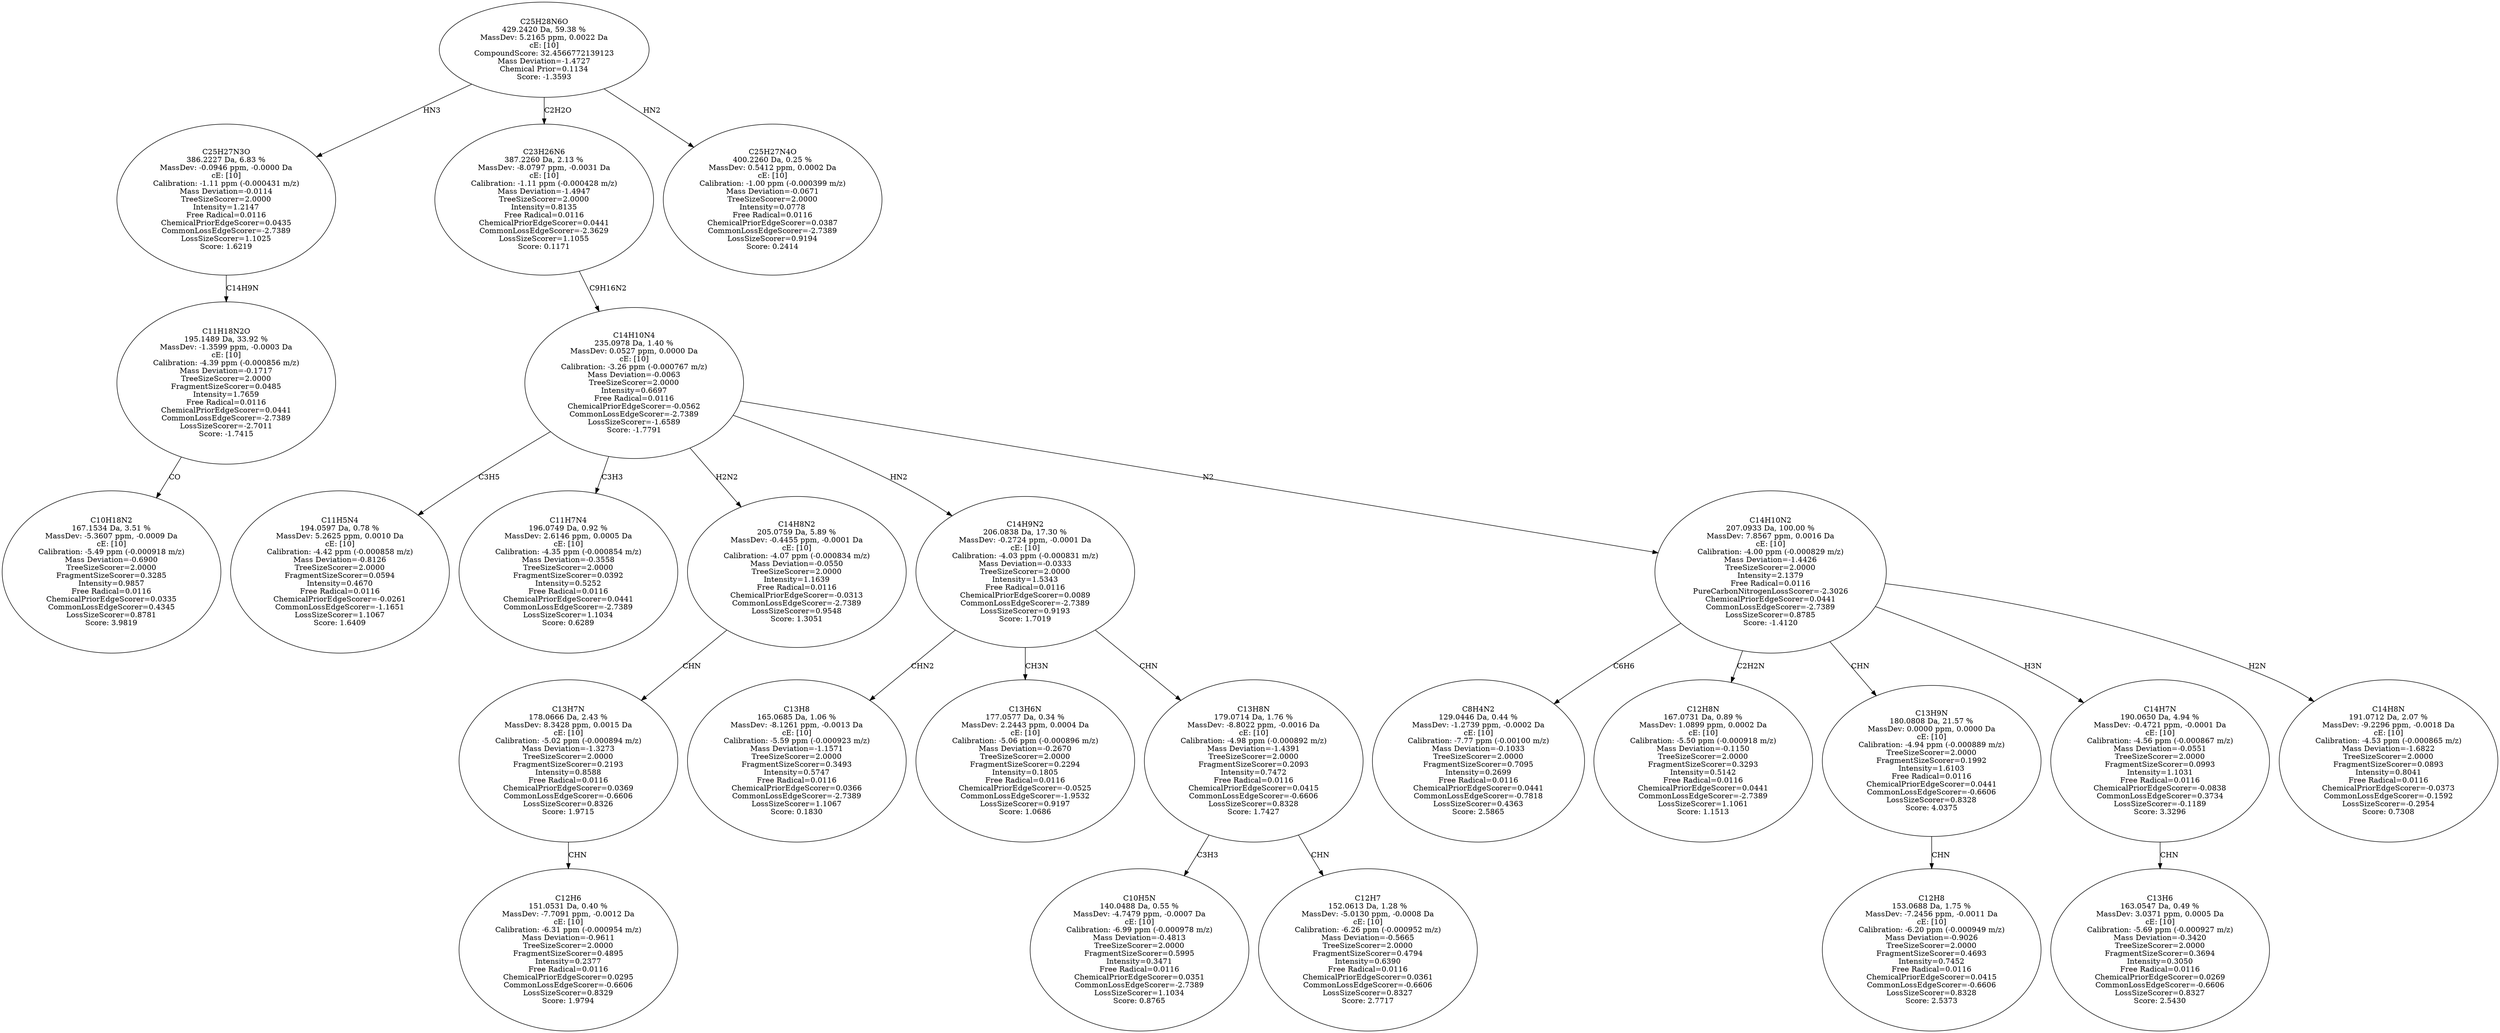 strict digraph {
v1 [label="C10H18N2\n167.1534 Da, 3.51 %\nMassDev: -5.3607 ppm, -0.0009 Da\ncE: [10]\nCalibration: -5.49 ppm (-0.000918 m/z)\nMass Deviation=-0.6900\nTreeSizeScorer=2.0000\nFragmentSizeScorer=0.3285\nIntensity=0.9857\nFree Radical=0.0116\nChemicalPriorEdgeScorer=0.0335\nCommonLossEdgeScorer=0.4345\nLossSizeScorer=0.8781\nScore: 3.9819"];
v2 [label="C11H18N2O\n195.1489 Da, 33.92 %\nMassDev: -1.3599 ppm, -0.0003 Da\ncE: [10]\nCalibration: -4.39 ppm (-0.000856 m/z)\nMass Deviation=-0.1717\nTreeSizeScorer=2.0000\nFragmentSizeScorer=0.0485\nIntensity=1.7659\nFree Radical=0.0116\nChemicalPriorEdgeScorer=0.0441\nCommonLossEdgeScorer=-2.7389\nLossSizeScorer=-2.7011\nScore: -1.7415"];
v3 [label="C25H27N3O\n386.2227 Da, 6.83 %\nMassDev: -0.0946 ppm, -0.0000 Da\ncE: [10]\nCalibration: -1.11 ppm (-0.000431 m/z)\nMass Deviation=-0.0114\nTreeSizeScorer=2.0000\nIntensity=1.2147\nFree Radical=0.0116\nChemicalPriorEdgeScorer=0.0435\nCommonLossEdgeScorer=-2.7389\nLossSizeScorer=1.1025\nScore: 1.6219"];
v4 [label="C11H5N4\n194.0597 Da, 0.78 %\nMassDev: 5.2625 ppm, 0.0010 Da\ncE: [10]\nCalibration: -4.42 ppm (-0.000858 m/z)\nMass Deviation=-0.8126\nTreeSizeScorer=2.0000\nFragmentSizeScorer=0.0594\nIntensity=0.4670\nFree Radical=0.0116\nChemicalPriorEdgeScorer=-0.0261\nCommonLossEdgeScorer=-1.1651\nLossSizeScorer=1.1067\nScore: 1.6409"];
v5 [label="C11H7N4\n196.0749 Da, 0.92 %\nMassDev: 2.6146 ppm, 0.0005 Da\ncE: [10]\nCalibration: -4.35 ppm (-0.000854 m/z)\nMass Deviation=-0.3558\nTreeSizeScorer=2.0000\nFragmentSizeScorer=0.0392\nIntensity=0.5252\nFree Radical=0.0116\nChemicalPriorEdgeScorer=0.0441\nCommonLossEdgeScorer=-2.7389\nLossSizeScorer=1.1034\nScore: 0.6289"];
v6 [label="C12H6\n151.0531 Da, 0.40 %\nMassDev: -7.7091 ppm, -0.0012 Da\ncE: [10]\nCalibration: -6.31 ppm (-0.000954 m/z)\nMass Deviation=-0.9611\nTreeSizeScorer=2.0000\nFragmentSizeScorer=0.4895\nIntensity=0.2377\nFree Radical=0.0116\nChemicalPriorEdgeScorer=0.0295\nCommonLossEdgeScorer=-0.6606\nLossSizeScorer=0.8329\nScore: 1.9794"];
v7 [label="C13H7N\n178.0666 Da, 2.43 %\nMassDev: 8.3428 ppm, 0.0015 Da\ncE: [10]\nCalibration: -5.02 ppm (-0.000894 m/z)\nMass Deviation=-1.3273\nTreeSizeScorer=2.0000\nFragmentSizeScorer=0.2193\nIntensity=0.8588\nFree Radical=0.0116\nChemicalPriorEdgeScorer=0.0369\nCommonLossEdgeScorer=-0.6606\nLossSizeScorer=0.8326\nScore: 1.9715"];
v8 [label="C14H8N2\n205.0759 Da, 5.89 %\nMassDev: -0.4455 ppm, -0.0001 Da\ncE: [10]\nCalibration: -4.07 ppm (-0.000834 m/z)\nMass Deviation=-0.0550\nTreeSizeScorer=2.0000\nIntensity=1.1639\nFree Radical=0.0116\nChemicalPriorEdgeScorer=-0.0313\nCommonLossEdgeScorer=-2.7389\nLossSizeScorer=0.9548\nScore: 1.3051"];
v9 [label="C13H8\n165.0685 Da, 1.06 %\nMassDev: -8.1261 ppm, -0.0013 Da\ncE: [10]\nCalibration: -5.59 ppm (-0.000923 m/z)\nMass Deviation=-1.1571\nTreeSizeScorer=2.0000\nFragmentSizeScorer=0.3493\nIntensity=0.5747\nFree Radical=0.0116\nChemicalPriorEdgeScorer=0.0366\nCommonLossEdgeScorer=-2.7389\nLossSizeScorer=1.1067\nScore: 0.1830"];
v10 [label="C13H6N\n177.0577 Da, 0.34 %\nMassDev: 2.2443 ppm, 0.0004 Da\ncE: [10]\nCalibration: -5.06 ppm (-0.000896 m/z)\nMass Deviation=-0.2670\nTreeSizeScorer=2.0000\nFragmentSizeScorer=0.2294\nIntensity=0.1805\nFree Radical=0.0116\nChemicalPriorEdgeScorer=-0.0525\nCommonLossEdgeScorer=-1.9532\nLossSizeScorer=0.9197\nScore: 1.0686"];
v11 [label="C10H5N\n140.0488 Da, 0.55 %\nMassDev: -4.7479 ppm, -0.0007 Da\ncE: [10]\nCalibration: -6.99 ppm (-0.000978 m/z)\nMass Deviation=-0.4813\nTreeSizeScorer=2.0000\nFragmentSizeScorer=0.5995\nIntensity=0.3471\nFree Radical=0.0116\nChemicalPriorEdgeScorer=0.0351\nCommonLossEdgeScorer=-2.7389\nLossSizeScorer=1.1034\nScore: 0.8765"];
v12 [label="C12H7\n152.0613 Da, 1.28 %\nMassDev: -5.0130 ppm, -0.0008 Da\ncE: [10]\nCalibration: -6.26 ppm (-0.000952 m/z)\nMass Deviation=-0.5665\nTreeSizeScorer=2.0000\nFragmentSizeScorer=0.4794\nIntensity=0.6390\nFree Radical=0.0116\nChemicalPriorEdgeScorer=0.0361\nCommonLossEdgeScorer=-0.6606\nLossSizeScorer=0.8327\nScore: 2.7717"];
v13 [label="C13H8N\n179.0714 Da, 1.76 %\nMassDev: -8.8022 ppm, -0.0016 Da\ncE: [10]\nCalibration: -4.98 ppm (-0.000892 m/z)\nMass Deviation=-1.4391\nTreeSizeScorer=2.0000\nFragmentSizeScorer=0.2093\nIntensity=0.7472\nFree Radical=0.0116\nChemicalPriorEdgeScorer=0.0415\nCommonLossEdgeScorer=-0.6606\nLossSizeScorer=0.8328\nScore: 1.7427"];
v14 [label="C14H9N2\n206.0838 Da, 17.30 %\nMassDev: -0.2724 ppm, -0.0001 Da\ncE: [10]\nCalibration: -4.03 ppm (-0.000831 m/z)\nMass Deviation=-0.0333\nTreeSizeScorer=2.0000\nIntensity=1.5343\nFree Radical=0.0116\nChemicalPriorEdgeScorer=0.0089\nCommonLossEdgeScorer=-2.7389\nLossSizeScorer=0.9193\nScore: 1.7019"];
v15 [label="C8H4N2\n129.0446 Da, 0.44 %\nMassDev: -1.2739 ppm, -0.0002 Da\ncE: [10]\nCalibration: -7.77 ppm (-0.00100 m/z)\nMass Deviation=-0.1033\nTreeSizeScorer=2.0000\nFragmentSizeScorer=0.7095\nIntensity=0.2699\nFree Radical=0.0116\nChemicalPriorEdgeScorer=0.0441\nCommonLossEdgeScorer=-0.7818\nLossSizeScorer=0.4363\nScore: 2.5865"];
v16 [label="C12H8N\n167.0731 Da, 0.89 %\nMassDev: 1.0899 ppm, 0.0002 Da\ncE: [10]\nCalibration: -5.50 ppm (-0.000918 m/z)\nMass Deviation=-0.1150\nTreeSizeScorer=2.0000\nFragmentSizeScorer=0.3293\nIntensity=0.5142\nFree Radical=0.0116\nChemicalPriorEdgeScorer=0.0441\nCommonLossEdgeScorer=-2.7389\nLossSizeScorer=1.1061\nScore: 1.1513"];
v17 [label="C12H8\n153.0688 Da, 1.75 %\nMassDev: -7.2456 ppm, -0.0011 Da\ncE: [10]\nCalibration: -6.20 ppm (-0.000949 m/z)\nMass Deviation=-0.9026\nTreeSizeScorer=2.0000\nFragmentSizeScorer=0.4693\nIntensity=0.7452\nFree Radical=0.0116\nChemicalPriorEdgeScorer=0.0415\nCommonLossEdgeScorer=-0.6606\nLossSizeScorer=0.8328\nScore: 2.5373"];
v18 [label="C13H9N\n180.0808 Da, 21.57 %\nMassDev: 0.0000 ppm, 0.0000 Da\ncE: [10]\nCalibration: -4.94 ppm (-0.000889 m/z)\nTreeSizeScorer=2.0000\nFragmentSizeScorer=0.1992\nIntensity=1.6103\nFree Radical=0.0116\nChemicalPriorEdgeScorer=0.0441\nCommonLossEdgeScorer=-0.6606\nLossSizeScorer=0.8328\nScore: 4.0375"];
v19 [label="C13H6\n163.0547 Da, 0.49 %\nMassDev: 3.0371 ppm, 0.0005 Da\ncE: [10]\nCalibration: -5.69 ppm (-0.000927 m/z)\nMass Deviation=-0.3420\nTreeSizeScorer=2.0000\nFragmentSizeScorer=0.3694\nIntensity=0.3050\nFree Radical=0.0116\nChemicalPriorEdgeScorer=0.0269\nCommonLossEdgeScorer=-0.6606\nLossSizeScorer=0.8327\nScore: 2.5430"];
v20 [label="C14H7N\n190.0650 Da, 4.94 %\nMassDev: -0.4721 ppm, -0.0001 Da\ncE: [10]\nCalibration: -4.56 ppm (-0.000867 m/z)\nMass Deviation=-0.0551\nTreeSizeScorer=2.0000\nFragmentSizeScorer=0.0993\nIntensity=1.1031\nFree Radical=0.0116\nChemicalPriorEdgeScorer=-0.0838\nCommonLossEdgeScorer=0.3734\nLossSizeScorer=-0.1189\nScore: 3.3296"];
v21 [label="C14H8N\n191.0712 Da, 2.07 %\nMassDev: -9.2296 ppm, -0.0018 Da\ncE: [10]\nCalibration: -4.53 ppm (-0.000865 m/z)\nMass Deviation=-1.6822\nTreeSizeScorer=2.0000\nFragmentSizeScorer=0.0893\nIntensity=0.8041\nFree Radical=0.0116\nChemicalPriorEdgeScorer=-0.0373\nCommonLossEdgeScorer=-0.1592\nLossSizeScorer=-0.2954\nScore: 0.7308"];
v22 [label="C14H10N2\n207.0933 Da, 100.00 %\nMassDev: 7.8567 ppm, 0.0016 Da\ncE: [10]\nCalibration: -4.00 ppm (-0.000829 m/z)\nMass Deviation=-1.4426\nTreeSizeScorer=2.0000\nIntensity=2.1379\nFree Radical=0.0116\nPureCarbonNitrogenLossScorer=-2.3026\nChemicalPriorEdgeScorer=0.0441\nCommonLossEdgeScorer=-2.7389\nLossSizeScorer=0.8785\nScore: -1.4120"];
v23 [label="C14H10N4\n235.0978 Da, 1.40 %\nMassDev: 0.0527 ppm, 0.0000 Da\ncE: [10]\nCalibration: -3.26 ppm (-0.000767 m/z)\nMass Deviation=-0.0063\nTreeSizeScorer=2.0000\nIntensity=0.6697\nFree Radical=0.0116\nChemicalPriorEdgeScorer=-0.0562\nCommonLossEdgeScorer=-2.7389\nLossSizeScorer=-1.6589\nScore: -1.7791"];
v24 [label="C23H26N6\n387.2260 Da, 2.13 %\nMassDev: -8.0797 ppm, -0.0031 Da\ncE: [10]\nCalibration: -1.11 ppm (-0.000428 m/z)\nMass Deviation=-1.4947\nTreeSizeScorer=2.0000\nIntensity=0.8135\nFree Radical=0.0116\nChemicalPriorEdgeScorer=0.0441\nCommonLossEdgeScorer=-2.3629\nLossSizeScorer=1.1055\nScore: 0.1171"];
v25 [label="C25H27N4O\n400.2260 Da, 0.25 %\nMassDev: 0.5412 ppm, 0.0002 Da\ncE: [10]\nCalibration: -1.00 ppm (-0.000399 m/z)\nMass Deviation=-0.0671\nTreeSizeScorer=2.0000\nIntensity=0.0778\nFree Radical=0.0116\nChemicalPriorEdgeScorer=0.0387\nCommonLossEdgeScorer=-2.7389\nLossSizeScorer=0.9194\nScore: 0.2414"];
v26 [label="C25H28N6O\n429.2420 Da, 59.38 %\nMassDev: 5.2165 ppm, 0.0022 Da\ncE: [10]\nCompoundScore: 32.4566772139123\nMass Deviation=-1.4727\nChemical Prior=0.1134\nScore: -1.3593"];
v2 -> v1 [label="CO"];
v3 -> v2 [label="C14H9N"];
v26 -> v3 [label="HN3"];
v23 -> v4 [label="C3H5"];
v23 -> v5 [label="C3H3"];
v7 -> v6 [label="CHN"];
v8 -> v7 [label="CHN"];
v23 -> v8 [label="H2N2"];
v14 -> v9 [label="CHN2"];
v14 -> v10 [label="CH3N"];
v13 -> v11 [label="C3H3"];
v13 -> v12 [label="CHN"];
v14 -> v13 [label="CHN"];
v23 -> v14 [label="HN2"];
v22 -> v15 [label="C6H6"];
v22 -> v16 [label="C2H2N"];
v18 -> v17 [label="CHN"];
v22 -> v18 [label="CHN"];
v20 -> v19 [label="CHN"];
v22 -> v20 [label="H3N"];
v22 -> v21 [label="H2N"];
v23 -> v22 [label="N2"];
v24 -> v23 [label="C9H16N2"];
v26 -> v24 [label="C2H2O"];
v26 -> v25 [label="HN2"];
}